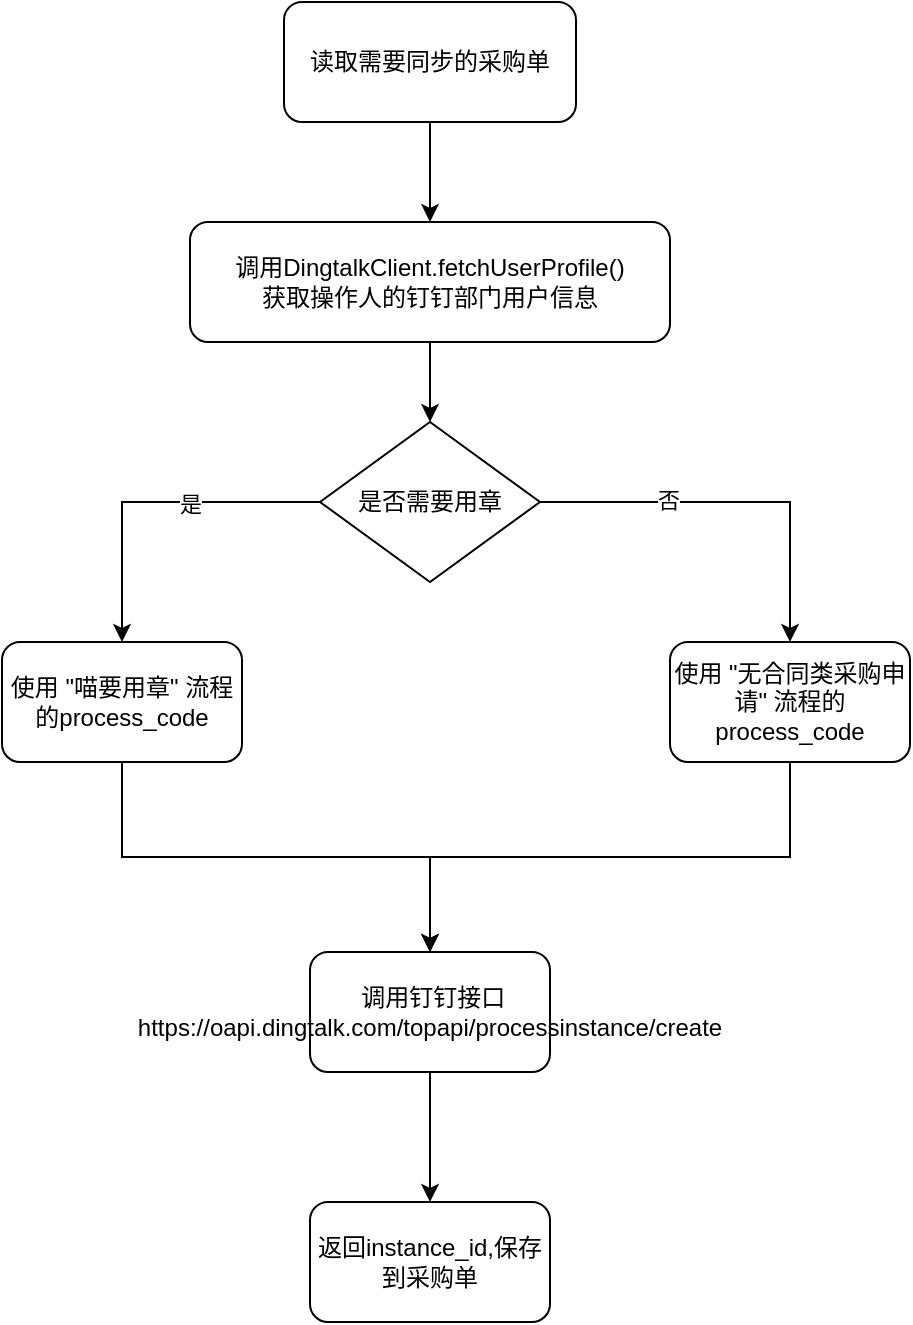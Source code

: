 <mxfile version="14.4.3" type="github">
  <diagram id="gKNL8YIvzpnSoGG2I8BB" name="Page-1">
    <mxGraphModel dx="946" dy="614" grid="1" gridSize="10" guides="1" tooltips="1" connect="1" arrows="1" fold="1" page="1" pageScale="1" pageWidth="827" pageHeight="1169" math="0" shadow="0">
      <root>
        <mxCell id="0" />
        <mxCell id="1" parent="0" />
        <mxCell id="yHcgqVHsc1PdDtMNX3d2-14" style="edgeStyle=orthogonalEdgeStyle;rounded=0;orthogonalLoop=1;jettySize=auto;html=1;exitX=0.5;exitY=1;exitDx=0;exitDy=0;entryX=0.5;entryY=0;entryDx=0;entryDy=0;" edge="1" parent="1" source="yHcgqVHsc1PdDtMNX3d2-6" target="yHcgqVHsc1PdDtMNX3d2-7">
          <mxGeometry relative="1" as="geometry" />
        </mxCell>
        <mxCell id="yHcgqVHsc1PdDtMNX3d2-6" value="读取需要同步的采购单" style="rounded=1;whiteSpace=wrap;html=1;" vertex="1" parent="1">
          <mxGeometry x="341" y="110" width="146" height="60" as="geometry" />
        </mxCell>
        <mxCell id="yHcgqVHsc1PdDtMNX3d2-15" style="edgeStyle=orthogonalEdgeStyle;rounded=0;orthogonalLoop=1;jettySize=auto;html=1;exitX=0.5;exitY=1;exitDx=0;exitDy=0;entryX=0.5;entryY=0;entryDx=0;entryDy=0;" edge="1" parent="1" source="yHcgqVHsc1PdDtMNX3d2-7" target="yHcgqVHsc1PdDtMNX3d2-9">
          <mxGeometry relative="1" as="geometry" />
        </mxCell>
        <mxCell id="yHcgqVHsc1PdDtMNX3d2-7" value="调用DingtalkClient.fetchUserProfile()&lt;br&gt;获取操作人的钉钉部门用户信息" style="rounded=1;whiteSpace=wrap;html=1;" vertex="1" parent="1">
          <mxGeometry x="294" y="220" width="240" height="60" as="geometry" />
        </mxCell>
        <mxCell id="yHcgqVHsc1PdDtMNX3d2-16" style="edgeStyle=orthogonalEdgeStyle;rounded=0;orthogonalLoop=1;jettySize=auto;html=1;exitX=0;exitY=0.5;exitDx=0;exitDy=0;entryX=0.5;entryY=0;entryDx=0;entryDy=0;" edge="1" parent="1" source="yHcgqVHsc1PdDtMNX3d2-9" target="yHcgqVHsc1PdDtMNX3d2-10">
          <mxGeometry relative="1" as="geometry" />
        </mxCell>
        <mxCell id="yHcgqVHsc1PdDtMNX3d2-24" value="是" style="edgeLabel;html=1;align=center;verticalAlign=middle;resizable=0;points=[];" vertex="1" connectable="0" parent="yHcgqVHsc1PdDtMNX3d2-16">
          <mxGeometry x="-0.231" y="1" relative="1" as="geometry">
            <mxPoint as="offset" />
          </mxGeometry>
        </mxCell>
        <mxCell id="yHcgqVHsc1PdDtMNX3d2-17" style="edgeStyle=orthogonalEdgeStyle;rounded=0;orthogonalLoop=1;jettySize=auto;html=1;exitX=1;exitY=0.5;exitDx=0;exitDy=0;entryX=0.5;entryY=0;entryDx=0;entryDy=0;" edge="1" parent="1" source="yHcgqVHsc1PdDtMNX3d2-9" target="yHcgqVHsc1PdDtMNX3d2-11">
          <mxGeometry relative="1" as="geometry" />
        </mxCell>
        <mxCell id="yHcgqVHsc1PdDtMNX3d2-25" value="否" style="edgeLabel;html=1;align=center;verticalAlign=middle;resizable=0;points=[];" vertex="1" connectable="0" parent="yHcgqVHsc1PdDtMNX3d2-17">
          <mxGeometry x="-0.344" y="1" relative="1" as="geometry">
            <mxPoint as="offset" />
          </mxGeometry>
        </mxCell>
        <mxCell id="yHcgqVHsc1PdDtMNX3d2-9" value="是否需要用章" style="rhombus;whiteSpace=wrap;html=1;" vertex="1" parent="1">
          <mxGeometry x="359" y="320" width="110" height="80" as="geometry" />
        </mxCell>
        <mxCell id="yHcgqVHsc1PdDtMNX3d2-18" style="edgeStyle=orthogonalEdgeStyle;rounded=0;orthogonalLoop=1;jettySize=auto;html=1;exitX=0.5;exitY=1;exitDx=0;exitDy=0;entryX=0.5;entryY=0;entryDx=0;entryDy=0;" edge="1" parent="1" source="yHcgqVHsc1PdDtMNX3d2-10" target="yHcgqVHsc1PdDtMNX3d2-12">
          <mxGeometry relative="1" as="geometry" />
        </mxCell>
        <mxCell id="yHcgqVHsc1PdDtMNX3d2-10" value="使用 &quot;喵要用章&quot; 流程的process_code" style="rounded=1;whiteSpace=wrap;html=1;" vertex="1" parent="1">
          <mxGeometry x="200" y="430" width="120" height="60" as="geometry" />
        </mxCell>
        <mxCell id="yHcgqVHsc1PdDtMNX3d2-20" style="edgeStyle=orthogonalEdgeStyle;rounded=0;orthogonalLoop=1;jettySize=auto;html=1;exitX=0.5;exitY=1;exitDx=0;exitDy=0;entryX=0.5;entryY=0;entryDx=0;entryDy=0;" edge="1" parent="1" source="yHcgqVHsc1PdDtMNX3d2-11" target="yHcgqVHsc1PdDtMNX3d2-12">
          <mxGeometry relative="1" as="geometry" />
        </mxCell>
        <mxCell id="yHcgqVHsc1PdDtMNX3d2-11" value="使用 &quot;无合同类采购申请&quot; 流程的process_code&lt;br&gt;" style="rounded=1;whiteSpace=wrap;html=1;" vertex="1" parent="1">
          <mxGeometry x="534" y="430" width="120" height="60" as="geometry" />
        </mxCell>
        <mxCell id="yHcgqVHsc1PdDtMNX3d2-23" style="edgeStyle=orthogonalEdgeStyle;rounded=0;orthogonalLoop=1;jettySize=auto;html=1;exitX=0.5;exitY=1;exitDx=0;exitDy=0;entryX=0.5;entryY=0;entryDx=0;entryDy=0;" edge="1" parent="1" source="yHcgqVHsc1PdDtMNX3d2-12" target="yHcgqVHsc1PdDtMNX3d2-13">
          <mxGeometry relative="1" as="geometry" />
        </mxCell>
        <mxCell id="yHcgqVHsc1PdDtMNX3d2-12" value="&lt;span&gt;&amp;nbsp;调用钉钉接口&lt;/span&gt;&lt;br&gt;&lt;span&gt;https://oapi.dingtalk.com/topapi/processinstance/create&lt;/span&gt;" style="rounded=1;whiteSpace=wrap;html=1;" vertex="1" parent="1">
          <mxGeometry x="354" y="585" width="120" height="60" as="geometry" />
        </mxCell>
        <mxCell id="yHcgqVHsc1PdDtMNX3d2-13" value="返回instance_id,保存到采购单" style="rounded=1;whiteSpace=wrap;html=1;" vertex="1" parent="1">
          <mxGeometry x="354" y="710" width="120" height="60" as="geometry" />
        </mxCell>
      </root>
    </mxGraphModel>
  </diagram>
</mxfile>
